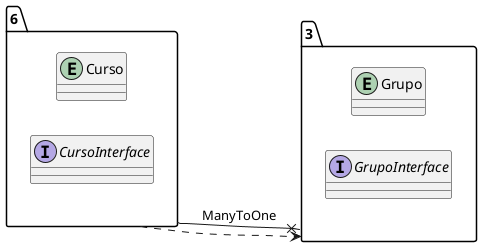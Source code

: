 @startuml 
allow_mixing
left to right direction
package "6"{
entity Curso
interface CursoInterface

}
package "3"{
entity Grupo
interface GrupoInterface

}
"6" --x "3":ManyToOne
"6" ..> "3"
@enduml